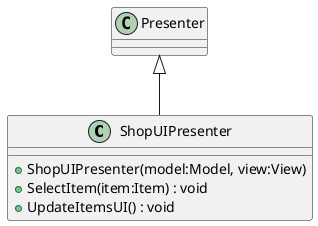 @startuml
class ShopUIPresenter {
    + ShopUIPresenter(model:Model, view:View)
    + SelectItem(item:Item) : void
    + UpdateItemsUI() : void
}
Presenter <|-- ShopUIPresenter
@enduml
